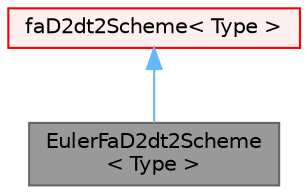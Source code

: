 digraph "EulerFaD2dt2Scheme&lt; Type &gt;"
{
 // LATEX_PDF_SIZE
  bgcolor="transparent";
  edge [fontname=Helvetica,fontsize=10,labelfontname=Helvetica,labelfontsize=10];
  node [fontname=Helvetica,fontsize=10,shape=box,height=0.2,width=0.4];
  Node1 [id="Node000001",label="EulerFaD2dt2Scheme\l\< Type \>",height=0.2,width=0.4,color="gray40", fillcolor="grey60", style="filled", fontcolor="black",tooltip="First-order Euler implicit d2dt2 using the current and two previous time-step values."];
  Node2 -> Node1 [id="edge1_Node000001_Node000002",dir="back",color="steelblue1",style="solid",tooltip=" "];
  Node2 [id="Node000002",label="faD2dt2Scheme\< Type \>",height=0.2,width=0.4,color="red", fillcolor="#FFF0F0", style="filled",URL="$classFoam_1_1fa_1_1faD2dt2Scheme.html",tooltip="Abstract base class for d2dt2 schemes."];
}
